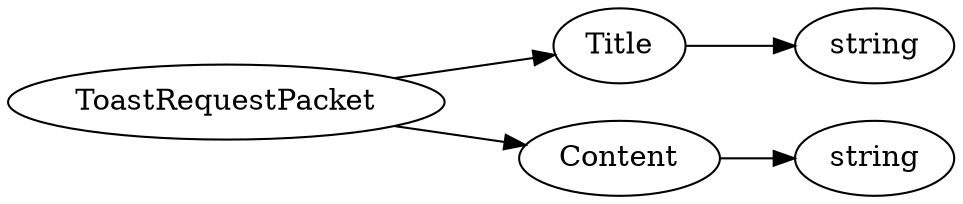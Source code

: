 digraph "ToastRequestPacket" {
rankdir = LR
0
0 -> 1
1 -> 2
0 -> 3
3 -> 4

0 [label="ToastRequestPacket",comment="name: \"ToastRequestPacket\", typeName: \"\", id: 0, branchId: 186, recurseId: -1, attributes: 0, notes: \"\""];
1 [label="Title",comment="name: \"Title\", typeName: \"\", id: 1, branchId: 0, recurseId: -1, attributes: 0, notes: \"\""];
2 [label="string",comment="name: \"string\", typeName: \"\", id: 2, branchId: 0, recurseId: -1, attributes: 512, notes: \"\""];
3 [label="Content",comment="name: \"Content\", typeName: \"\", id: 3, branchId: 0, recurseId: -1, attributes: 0, notes: \"\""];
4 [label="string",comment="name: \"string\", typeName: \"\", id: 4, branchId: 0, recurseId: -1, attributes: 512, notes: \"\""];
{ rank = max;2;4}

}
